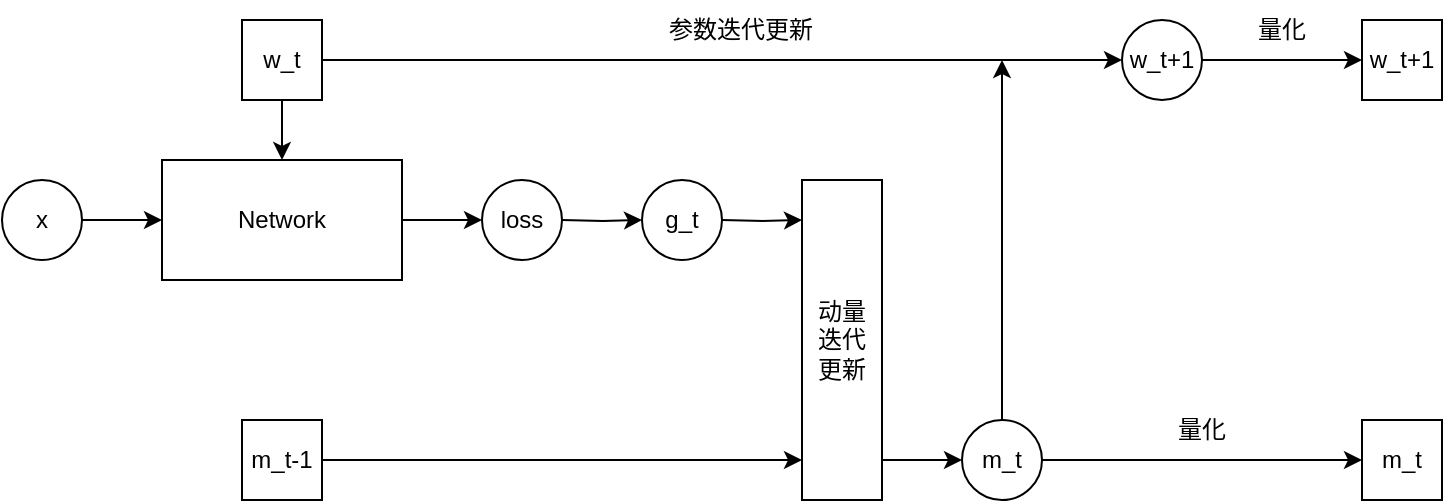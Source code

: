 <mxfile version="17.4.5" type="github">
  <diagram id="HYRDFPaLTeHTxaK-pwKK" name="Page-1">
    <mxGraphModel dx="1400" dy="581" grid="1" gridSize="10" guides="1" tooltips="1" connect="1" arrows="1" fold="1" page="1" pageScale="1" pageWidth="827" pageHeight="1169" math="0" shadow="0">
      <root>
        <mxCell id="0" />
        <mxCell id="1" parent="0" />
        <mxCell id="wnz7HZowsqaoWhjd-5v0-4" value="" style="edgeStyle=orthogonalEdgeStyle;rounded=0;orthogonalLoop=1;jettySize=auto;html=1;" edge="1" parent="1" source="wnz7HZowsqaoWhjd-5v0-1" target="wnz7HZowsqaoWhjd-5v0-3">
          <mxGeometry relative="1" as="geometry" />
        </mxCell>
        <mxCell id="wnz7HZowsqaoWhjd-5v0-27" value="" style="edgeStyle=orthogonalEdgeStyle;rounded=0;orthogonalLoop=1;jettySize=auto;html=1;" edge="1" parent="1" source="wnz7HZowsqaoWhjd-5v0-1">
          <mxGeometry relative="1" as="geometry">
            <mxPoint x="600" y="260" as="targetPoint" />
          </mxGeometry>
        </mxCell>
        <mxCell id="wnz7HZowsqaoWhjd-5v0-1" value="w_t" style="rounded=0;whiteSpace=wrap;html=1;" vertex="1" parent="1">
          <mxGeometry x="160" y="240" width="40" height="40" as="geometry" />
        </mxCell>
        <mxCell id="wnz7HZowsqaoWhjd-5v0-22" style="edgeStyle=orthogonalEdgeStyle;rounded=0;orthogonalLoop=1;jettySize=auto;html=1;entryX=0;entryY=0.875;entryDx=0;entryDy=0;entryPerimeter=0;" edge="1" parent="1" source="wnz7HZowsqaoWhjd-5v0-2" target="wnz7HZowsqaoWhjd-5v0-19">
          <mxGeometry relative="1" as="geometry" />
        </mxCell>
        <mxCell id="wnz7HZowsqaoWhjd-5v0-2" value="m_t-1" style="rounded=0;whiteSpace=wrap;html=1;" vertex="1" parent="1">
          <mxGeometry x="160" y="440" width="40" height="40" as="geometry" />
        </mxCell>
        <mxCell id="wnz7HZowsqaoWhjd-5v0-12" value="" style="edgeStyle=orthogonalEdgeStyle;rounded=0;orthogonalLoop=1;jettySize=auto;html=1;" edge="1" parent="1" source="wnz7HZowsqaoWhjd-5v0-3">
          <mxGeometry relative="1" as="geometry">
            <mxPoint x="280" y="340" as="targetPoint" />
          </mxGeometry>
        </mxCell>
        <mxCell id="wnz7HZowsqaoWhjd-5v0-3" value="Network" style="whiteSpace=wrap;html=1;rounded=0;" vertex="1" parent="1">
          <mxGeometry x="120" y="310" width="120" height="60" as="geometry" />
        </mxCell>
        <mxCell id="wnz7HZowsqaoWhjd-5v0-14" value="" style="edgeStyle=orthogonalEdgeStyle;rounded=0;orthogonalLoop=1;jettySize=auto;html=1;" edge="1" parent="1">
          <mxGeometry relative="1" as="geometry">
            <mxPoint x="320" y="340" as="sourcePoint" />
            <mxPoint x="360" y="340" as="targetPoint" />
          </mxGeometry>
        </mxCell>
        <mxCell id="wnz7HZowsqaoWhjd-5v0-16" value="" style="edgeStyle=orthogonalEdgeStyle;rounded=0;orthogonalLoop=1;jettySize=auto;html=1;" edge="1" parent="1">
          <mxGeometry relative="1" as="geometry">
            <mxPoint x="400" y="340" as="sourcePoint" />
            <mxPoint x="440" y="340" as="targetPoint" />
          </mxGeometry>
        </mxCell>
        <mxCell id="wnz7HZowsqaoWhjd-5v0-17" value="g_t" style="ellipse;whiteSpace=wrap;html=1;aspect=fixed;" vertex="1" parent="1">
          <mxGeometry x="360" y="320" width="40" height="40" as="geometry" />
        </mxCell>
        <mxCell id="wnz7HZowsqaoWhjd-5v0-21" style="edgeStyle=orthogonalEdgeStyle;rounded=0;orthogonalLoop=1;jettySize=auto;html=1;exitX=1;exitY=0.5;exitDx=0;exitDy=0;" edge="1" parent="1" source="wnz7HZowsqaoWhjd-5v0-18" target="wnz7HZowsqaoWhjd-5v0-3">
          <mxGeometry relative="1" as="geometry" />
        </mxCell>
        <mxCell id="wnz7HZowsqaoWhjd-5v0-18" value="x" style="ellipse;whiteSpace=wrap;html=1;aspect=fixed;" vertex="1" parent="1">
          <mxGeometry x="40" y="320" width="40" height="40" as="geometry" />
        </mxCell>
        <mxCell id="wnz7HZowsqaoWhjd-5v0-24" style="edgeStyle=orthogonalEdgeStyle;rounded=0;orthogonalLoop=1;jettySize=auto;html=1;entryX=0;entryY=0.5;entryDx=0;entryDy=0;" edge="1" parent="1" source="wnz7HZowsqaoWhjd-5v0-19" target="wnz7HZowsqaoWhjd-5v0-23">
          <mxGeometry relative="1" as="geometry">
            <Array as="points">
              <mxPoint x="490" y="460" />
              <mxPoint x="490" y="460" />
            </Array>
          </mxGeometry>
        </mxCell>
        <mxCell id="wnz7HZowsqaoWhjd-5v0-19" value="动量&lt;br&gt;迭代&lt;br&gt;更新" style="whiteSpace=wrap;html=1;rounded=0;" vertex="1" parent="1">
          <mxGeometry x="440" y="320" width="40" height="160" as="geometry" />
        </mxCell>
        <mxCell id="wnz7HZowsqaoWhjd-5v0-28" style="edgeStyle=orthogonalEdgeStyle;rounded=0;orthogonalLoop=1;jettySize=auto;html=1;exitX=0.5;exitY=0;exitDx=0;exitDy=0;" edge="1" parent="1" source="wnz7HZowsqaoWhjd-5v0-23">
          <mxGeometry relative="1" as="geometry">
            <mxPoint x="540" y="260" as="targetPoint" />
          </mxGeometry>
        </mxCell>
        <mxCell id="wnz7HZowsqaoWhjd-5v0-32" style="edgeStyle=orthogonalEdgeStyle;rounded=0;orthogonalLoop=1;jettySize=auto;html=1;entryX=0;entryY=0.5;entryDx=0;entryDy=0;" edge="1" parent="1" source="wnz7HZowsqaoWhjd-5v0-23" target="wnz7HZowsqaoWhjd-5v0-31">
          <mxGeometry relative="1" as="geometry" />
        </mxCell>
        <mxCell id="wnz7HZowsqaoWhjd-5v0-23" value="m_t" style="ellipse;whiteSpace=wrap;html=1;aspect=fixed;" vertex="1" parent="1">
          <mxGeometry x="520" y="440" width="40" height="40" as="geometry" />
        </mxCell>
        <mxCell id="wnz7HZowsqaoWhjd-5v0-33" style="edgeStyle=orthogonalEdgeStyle;rounded=0;orthogonalLoop=1;jettySize=auto;html=1;exitX=1;exitY=0.5;exitDx=0;exitDy=0;entryX=0;entryY=0.5;entryDx=0;entryDy=0;" edge="1" parent="1" source="wnz7HZowsqaoWhjd-5v0-29" target="wnz7HZowsqaoWhjd-5v0-30">
          <mxGeometry relative="1" as="geometry" />
        </mxCell>
        <mxCell id="wnz7HZowsqaoWhjd-5v0-29" value="w_t+1" style="ellipse;whiteSpace=wrap;html=1;aspect=fixed;" vertex="1" parent="1">
          <mxGeometry x="600" y="240" width="40" height="40" as="geometry" />
        </mxCell>
        <mxCell id="wnz7HZowsqaoWhjd-5v0-30" value="w_t+1" style="rounded=0;whiteSpace=wrap;html=1;" vertex="1" parent="1">
          <mxGeometry x="720" y="240" width="40" height="40" as="geometry" />
        </mxCell>
        <mxCell id="wnz7HZowsqaoWhjd-5v0-31" value="m_t" style="rounded=0;whiteSpace=wrap;html=1;" vertex="1" parent="1">
          <mxGeometry x="720" y="440" width="40" height="40" as="geometry" />
        </mxCell>
        <mxCell id="wnz7HZowsqaoWhjd-5v0-34" value="量化" style="text;html=1;strokeColor=none;fillColor=none;align=center;verticalAlign=middle;whiteSpace=wrap;rounded=0;" vertex="1" parent="1">
          <mxGeometry x="650" y="230" width="60" height="30" as="geometry" />
        </mxCell>
        <mxCell id="wnz7HZowsqaoWhjd-5v0-35" value="量化" style="text;html=1;strokeColor=none;fillColor=none;align=center;verticalAlign=middle;whiteSpace=wrap;rounded=0;" vertex="1" parent="1">
          <mxGeometry x="610" y="430" width="60" height="30" as="geometry" />
        </mxCell>
        <mxCell id="wnz7HZowsqaoWhjd-5v0-36" value="参数迭代更新" style="text;html=1;strokeColor=none;fillColor=none;align=center;verticalAlign=middle;whiteSpace=wrap;rounded=0;" vertex="1" parent="1">
          <mxGeometry x="369" y="230" width="81" height="30" as="geometry" />
        </mxCell>
        <mxCell id="wnz7HZowsqaoWhjd-5v0-37" value="loss" style="ellipse;whiteSpace=wrap;html=1;aspect=fixed;" vertex="1" parent="1">
          <mxGeometry x="280" y="320" width="40" height="40" as="geometry" />
        </mxCell>
      </root>
    </mxGraphModel>
  </diagram>
</mxfile>
